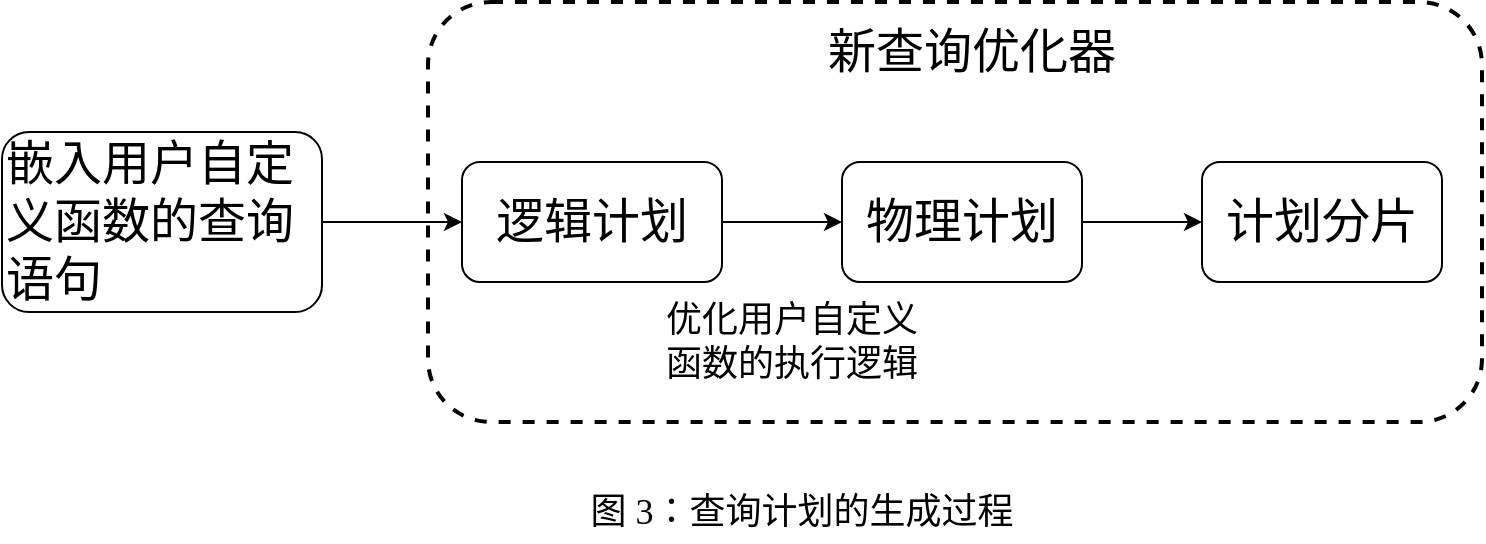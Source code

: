<mxfile version="26.0.9">
  <diagram name="第 1 页" id="I9UAZyholPvYavsODyDd">
    <mxGraphModel dx="1434" dy="836" grid="1" gridSize="10" guides="1" tooltips="1" connect="1" arrows="1" fold="1" page="1" pageScale="1" pageWidth="827" pageHeight="1169" math="0" shadow="0">
      <root>
        <mxCell id="0" />
        <mxCell id="1" parent="0" />
        <mxCell id="Kq8y0riaq3eOxKgUJ4Hc-1" value="" style="rounded=1;whiteSpace=wrap;html=1;fillColor=none;dashed=1;strokeWidth=2;" parent="1" vertex="1">
          <mxGeometry x="233" y="190" width="527" height="210" as="geometry" />
        </mxCell>
        <mxCell id="Kq8y0riaq3eOxKgUJ4Hc-2" value="" style="edgeStyle=orthogonalEdgeStyle;rounded=0;orthogonalLoop=1;jettySize=auto;html=1;" parent="1" source="Kq8y0riaq3eOxKgUJ4Hc-3" target="Kq8y0riaq3eOxKgUJ4Hc-5" edge="1">
          <mxGeometry relative="1" as="geometry" />
        </mxCell>
        <mxCell id="Kq8y0riaq3eOxKgUJ4Hc-3" value="逻辑计划" style="rounded=1;whiteSpace=wrap;html=1;fillColor=none;fontFamily=阿里巴巴普惠体;fontSize=24;" parent="1" vertex="1">
          <mxGeometry x="250" y="270" width="130" height="60" as="geometry" />
        </mxCell>
        <mxCell id="Kq8y0riaq3eOxKgUJ4Hc-4" value="" style="edgeStyle=orthogonalEdgeStyle;rounded=0;orthogonalLoop=1;jettySize=auto;html=1;" parent="1" source="Kq8y0riaq3eOxKgUJ4Hc-5" target="Kq8y0riaq3eOxKgUJ4Hc-6" edge="1">
          <mxGeometry relative="1" as="geometry" />
        </mxCell>
        <mxCell id="Kq8y0riaq3eOxKgUJ4Hc-5" value="物理计划" style="rounded=1;whiteSpace=wrap;html=1;fillColor=none;fontFamily=阿里巴巴普惠体;fontSize=24;" parent="1" vertex="1">
          <mxGeometry x="440" y="270" width="120" height="60" as="geometry" />
        </mxCell>
        <mxCell id="Kq8y0riaq3eOxKgUJ4Hc-6" value="计划分片" style="rounded=1;whiteSpace=wrap;html=1;fillColor=none;fontFamily=阿里巴巴普惠体;fontSize=24;" parent="1" vertex="1">
          <mxGeometry x="620" y="270" width="120" height="60" as="geometry" />
        </mxCell>
        <mxCell id="Kq8y0riaq3eOxKgUJ4Hc-7" value="&lt;font style=&quot;font-size: 24px;&quot; face=&quot;阿里巴巴普惠体&quot;&gt;新查询优化器&lt;/font&gt;" style="text;html=1;align=center;verticalAlign=middle;whiteSpace=wrap;rounded=0;" parent="1" vertex="1">
          <mxGeometry x="420" y="200" width="170" height="30" as="geometry" />
        </mxCell>
        <mxCell id="Kq8y0riaq3eOxKgUJ4Hc-8" value="" style="edgeStyle=orthogonalEdgeStyle;rounded=0;orthogonalLoop=1;jettySize=auto;html=1;" parent="1" source="Kq8y0riaq3eOxKgUJ4Hc-9" target="Kq8y0riaq3eOxKgUJ4Hc-3" edge="1">
          <mxGeometry relative="1" as="geometry" />
        </mxCell>
        <mxCell id="Kq8y0riaq3eOxKgUJ4Hc-9" value="&lt;font face=&quot;阿里巴巴普惠体&quot; style=&quot;font-size: 24px;&quot;&gt;嵌入用户自定义函数的查询语句&lt;/font&gt;" style="rounded=1;whiteSpace=wrap;html=1;fillColor=none;align=left;" parent="1" vertex="1">
          <mxGeometry x="20" y="255" width="160" height="90" as="geometry" />
        </mxCell>
        <mxCell id="Kq8y0riaq3eOxKgUJ4Hc-10" value="&lt;font face=&quot;阿里巴巴普惠体&quot; style=&quot;font-size: 18px;&quot;&gt;优化用户自定义函数的执行逻辑&lt;/font&gt;" style="text;html=1;align=left;verticalAlign=middle;whiteSpace=wrap;rounded=0;" parent="1" vertex="1">
          <mxGeometry x="350" y="345" width="130" height="30" as="geometry" />
        </mxCell>
        <mxCell id="Kq8y0riaq3eOxKgUJ4Hc-11" value="&lt;font style=&quot;font-size: 18px;&quot; face=&quot;阿里巴巴普惠体&quot;&gt;图 3：查询计划的生成过程&lt;/font&gt;" style="text;html=1;align=center;verticalAlign=middle;whiteSpace=wrap;rounded=0;" parent="1" vertex="1">
          <mxGeometry x="280" y="430" width="280" height="30" as="geometry" />
        </mxCell>
      </root>
    </mxGraphModel>
  </diagram>
</mxfile>
